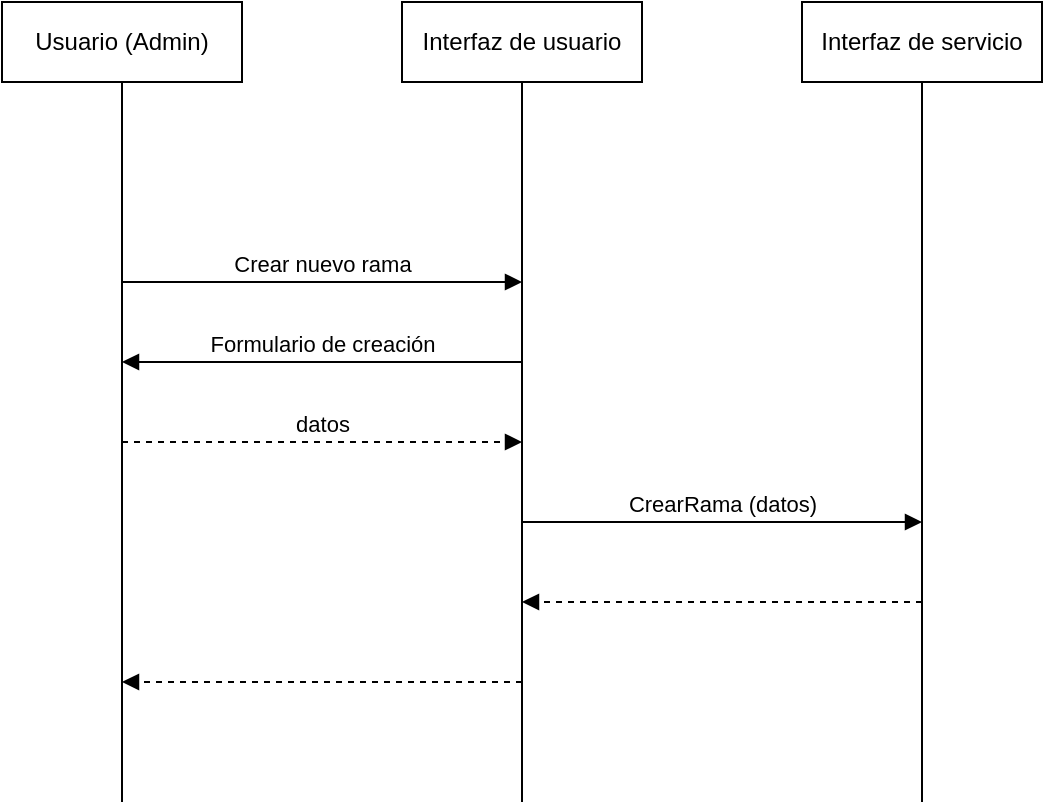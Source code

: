 <mxfile version="12.5.5" type="device"><diagram id="yuwVWADRW0WTgFPeJwuq" name="Page-1"><mxGraphModel dx="1021" dy="612" grid="1" gridSize="10" guides="1" tooltips="1" connect="1" arrows="1" fold="1" page="1" pageScale="1" pageWidth="827" pageHeight="1169" math="0" shadow="0"><root><mxCell id="0"/><mxCell id="1" parent="0"/><mxCell id="PCGARSZ_EMb-3YUiUsHT-3" value="Usuario (Admin)" style="rounded=0;whiteSpace=wrap;html=1;" vertex="1" parent="1"><mxGeometry x="100" y="40" width="120" height="40" as="geometry"/></mxCell><mxCell id="PCGARSZ_EMb-3YUiUsHT-5" value="Interfaz de usuario" style="rounded=0;whiteSpace=wrap;html=1;" vertex="1" parent="1"><mxGeometry x="300" y="40" width="120" height="40" as="geometry"/></mxCell><mxCell id="PCGARSZ_EMb-3YUiUsHT-6" value="" style="endArrow=none;html=1;entryX=0.5;entryY=1;entryDx=0;entryDy=0;" edge="1" parent="1" target="PCGARSZ_EMb-3YUiUsHT-3"><mxGeometry width="50" height="50" relative="1" as="geometry"><mxPoint x="160" y="440" as="sourcePoint"/><mxPoint x="130" y="540" as="targetPoint"/></mxGeometry></mxCell><mxCell id="PCGARSZ_EMb-3YUiUsHT-7" value="Interfaz de servicio" style="rounded=0;whiteSpace=wrap;html=1;" vertex="1" parent="1"><mxGeometry x="500" y="40" width="120" height="40" as="geometry"/></mxCell><mxCell id="PCGARSZ_EMb-3YUiUsHT-8" value="" style="endArrow=none;html=1;entryX=0.5;entryY=1;entryDx=0;entryDy=0;" edge="1" parent="1" target="PCGARSZ_EMb-3YUiUsHT-5"><mxGeometry width="50" height="50" relative="1" as="geometry"><mxPoint x="360" y="440" as="sourcePoint"/><mxPoint x="170" y="90" as="targetPoint"/></mxGeometry></mxCell><mxCell id="PCGARSZ_EMb-3YUiUsHT-9" value="" style="endArrow=none;html=1;entryX=0.5;entryY=1;entryDx=0;entryDy=0;" edge="1" parent="1" target="PCGARSZ_EMb-3YUiUsHT-7"><mxGeometry width="50" height="50" relative="1" as="geometry"><mxPoint x="560" y="440" as="sourcePoint"/><mxPoint x="180" y="100" as="targetPoint"/></mxGeometry></mxCell><mxCell id="PCGARSZ_EMb-3YUiUsHT-12" value="Crear nuevo rama" style="html=1;verticalAlign=bottom;endArrow=block;" edge="1" parent="1"><mxGeometry width="80" relative="1" as="geometry"><mxPoint x="160" y="180" as="sourcePoint"/><mxPoint x="360" y="180" as="targetPoint"/></mxGeometry></mxCell><mxCell id="PCGARSZ_EMb-3YUiUsHT-13" value="Formulario de creación" style="html=1;verticalAlign=bottom;endArrow=block;" edge="1" parent="1"><mxGeometry width="80" relative="1" as="geometry"><mxPoint x="360" y="220" as="sourcePoint"/><mxPoint x="160" y="220" as="targetPoint"/></mxGeometry></mxCell><mxCell id="PCGARSZ_EMb-3YUiUsHT-14" value="datos" style="html=1;verticalAlign=bottom;endArrow=block;dashed=1;" edge="1" parent="1"><mxGeometry width="80" relative="1" as="geometry"><mxPoint x="160" y="260" as="sourcePoint"/><mxPoint x="360" y="260" as="targetPoint"/></mxGeometry></mxCell><mxCell id="PCGARSZ_EMb-3YUiUsHT-15" value="CrearRama (datos)" style="html=1;verticalAlign=bottom;endArrow=block;" edge="1" parent="1"><mxGeometry width="80" relative="1" as="geometry"><mxPoint x="360" y="300" as="sourcePoint"/><mxPoint x="560" y="300" as="targetPoint"/></mxGeometry></mxCell><mxCell id="PCGARSZ_EMb-3YUiUsHT-16" value="" style="html=1;verticalAlign=bottom;endArrow=block;dashed=1;" edge="1" parent="1"><mxGeometry width="80" relative="1" as="geometry"><mxPoint x="560" y="340" as="sourcePoint"/><mxPoint x="360" y="340" as="targetPoint"/></mxGeometry></mxCell><mxCell id="PCGARSZ_EMb-3YUiUsHT-17" value="" style="html=1;verticalAlign=bottom;endArrow=block;dashed=1;" edge="1" parent="1"><mxGeometry width="80" relative="1" as="geometry"><mxPoint x="360" y="380" as="sourcePoint"/><mxPoint x="160" y="380" as="targetPoint"/></mxGeometry></mxCell></root></mxGraphModel></diagram></mxfile>